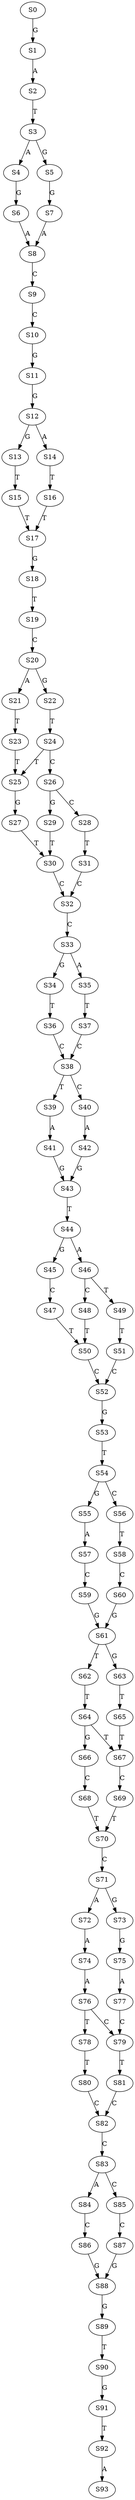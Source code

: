 strict digraph  {
	S0 -> S1 [ label = G ];
	S1 -> S2 [ label = A ];
	S2 -> S3 [ label = T ];
	S3 -> S4 [ label = A ];
	S3 -> S5 [ label = G ];
	S4 -> S6 [ label = G ];
	S5 -> S7 [ label = G ];
	S6 -> S8 [ label = A ];
	S7 -> S8 [ label = A ];
	S8 -> S9 [ label = C ];
	S9 -> S10 [ label = C ];
	S10 -> S11 [ label = G ];
	S11 -> S12 [ label = G ];
	S12 -> S13 [ label = G ];
	S12 -> S14 [ label = A ];
	S13 -> S15 [ label = T ];
	S14 -> S16 [ label = T ];
	S15 -> S17 [ label = T ];
	S16 -> S17 [ label = T ];
	S17 -> S18 [ label = G ];
	S18 -> S19 [ label = T ];
	S19 -> S20 [ label = C ];
	S20 -> S21 [ label = A ];
	S20 -> S22 [ label = G ];
	S21 -> S23 [ label = T ];
	S22 -> S24 [ label = T ];
	S23 -> S25 [ label = T ];
	S24 -> S26 [ label = C ];
	S24 -> S25 [ label = T ];
	S25 -> S27 [ label = G ];
	S26 -> S28 [ label = C ];
	S26 -> S29 [ label = G ];
	S27 -> S30 [ label = T ];
	S28 -> S31 [ label = T ];
	S29 -> S30 [ label = T ];
	S30 -> S32 [ label = C ];
	S31 -> S32 [ label = C ];
	S32 -> S33 [ label = C ];
	S33 -> S34 [ label = G ];
	S33 -> S35 [ label = A ];
	S34 -> S36 [ label = T ];
	S35 -> S37 [ label = T ];
	S36 -> S38 [ label = C ];
	S37 -> S38 [ label = C ];
	S38 -> S39 [ label = T ];
	S38 -> S40 [ label = C ];
	S39 -> S41 [ label = A ];
	S40 -> S42 [ label = A ];
	S41 -> S43 [ label = G ];
	S42 -> S43 [ label = G ];
	S43 -> S44 [ label = T ];
	S44 -> S45 [ label = G ];
	S44 -> S46 [ label = A ];
	S45 -> S47 [ label = C ];
	S46 -> S48 [ label = C ];
	S46 -> S49 [ label = T ];
	S47 -> S50 [ label = T ];
	S48 -> S50 [ label = T ];
	S49 -> S51 [ label = T ];
	S50 -> S52 [ label = C ];
	S51 -> S52 [ label = C ];
	S52 -> S53 [ label = G ];
	S53 -> S54 [ label = T ];
	S54 -> S55 [ label = G ];
	S54 -> S56 [ label = C ];
	S55 -> S57 [ label = A ];
	S56 -> S58 [ label = T ];
	S57 -> S59 [ label = C ];
	S58 -> S60 [ label = C ];
	S59 -> S61 [ label = G ];
	S60 -> S61 [ label = G ];
	S61 -> S62 [ label = T ];
	S61 -> S63 [ label = G ];
	S62 -> S64 [ label = T ];
	S63 -> S65 [ label = T ];
	S64 -> S66 [ label = G ];
	S64 -> S67 [ label = T ];
	S65 -> S67 [ label = T ];
	S66 -> S68 [ label = C ];
	S67 -> S69 [ label = C ];
	S68 -> S70 [ label = T ];
	S69 -> S70 [ label = T ];
	S70 -> S71 [ label = C ];
	S71 -> S72 [ label = A ];
	S71 -> S73 [ label = G ];
	S72 -> S74 [ label = A ];
	S73 -> S75 [ label = G ];
	S74 -> S76 [ label = A ];
	S75 -> S77 [ label = A ];
	S76 -> S78 [ label = T ];
	S76 -> S79 [ label = C ];
	S77 -> S79 [ label = C ];
	S78 -> S80 [ label = T ];
	S79 -> S81 [ label = T ];
	S80 -> S82 [ label = C ];
	S81 -> S82 [ label = C ];
	S82 -> S83 [ label = C ];
	S83 -> S84 [ label = A ];
	S83 -> S85 [ label = C ];
	S84 -> S86 [ label = C ];
	S85 -> S87 [ label = C ];
	S86 -> S88 [ label = G ];
	S87 -> S88 [ label = G ];
	S88 -> S89 [ label = G ];
	S89 -> S90 [ label = T ];
	S90 -> S91 [ label = G ];
	S91 -> S92 [ label = T ];
	S92 -> S93 [ label = A ];
}
